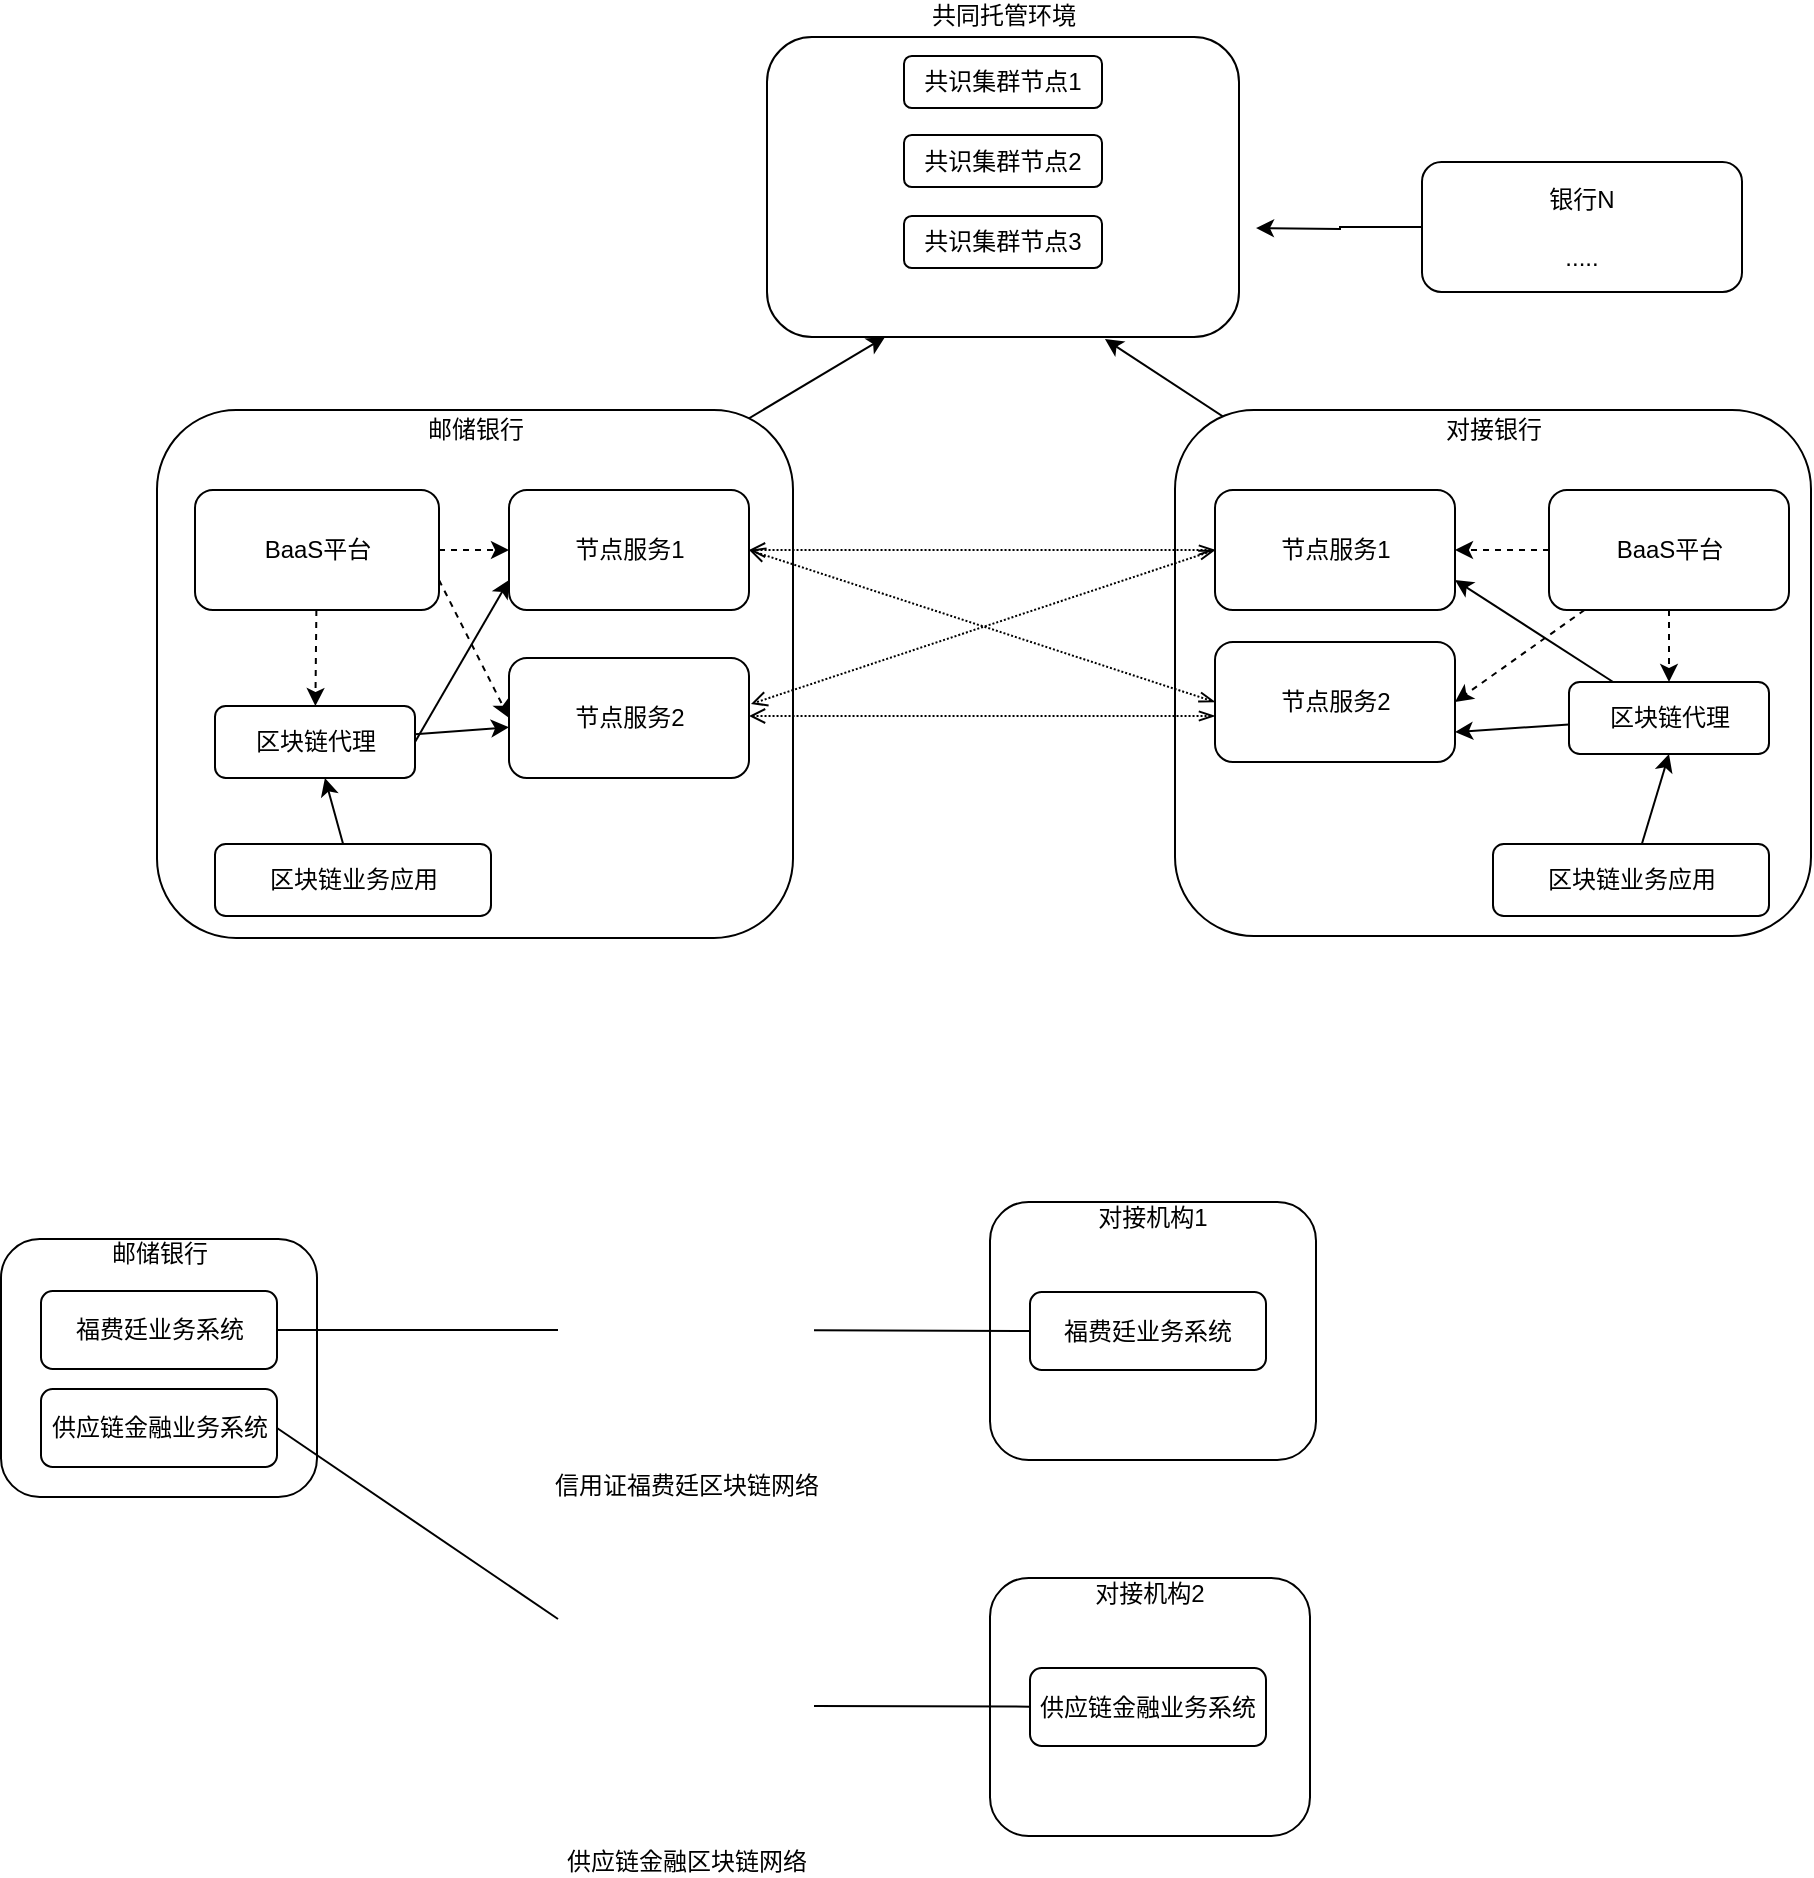<mxfile version="10.8.8" type="github"><diagram id="WaY8P4pLHxmxJ8O3WEV5" name="第 1 页"><mxGraphModel dx="4448" dy="927" grid="0" gridSize="10" guides="1" tooltips="1" connect="1" arrows="1" fold="1" page="1" pageScale="1" pageWidth="1527" pageHeight="1169" math="0" shadow="0"><root><mxCell id="0"/><mxCell id="1" parent="0"/><mxCell id="bRtmVrv8aAuanCU60TST-1" style="rounded=0;orthogonalLoop=1;jettySize=auto;html=1;entryX=0.25;entryY=1;entryDx=0;entryDy=0;exitX=0.5;exitY=0;exitDx=0;exitDy=0;" edge="1" parent="1" source="bRtmVrv8aAuanCU60TST-15" target="bRtmVrv8aAuanCU60TST-5"><mxGeometry relative="1" as="geometry"><mxPoint x="-2486.5" y="245.5" as="targetPoint"/></mxGeometry></mxCell><mxCell id="bRtmVrv8aAuanCU60TST-2" value="邮储银行&lt;br&gt;&lt;br&gt;&lt;br&gt;&lt;br&gt;&lt;br&gt;&lt;br&gt;&lt;br&gt;&lt;br&gt;&lt;br&gt;&lt;br&gt;&lt;br&gt;&lt;br&gt;&lt;br&gt;&lt;br&gt;&lt;br&gt;&lt;br&gt;&lt;br&gt;&lt;br&gt;" style="rounded=1;whiteSpace=wrap;html=1;" vertex="1" parent="1"><mxGeometry x="-2879.5" y="264" width="318" height="264" as="geometry"/></mxCell><mxCell id="bRtmVrv8aAuanCU60TST-3" style="rounded=0;orthogonalLoop=1;jettySize=auto;html=1;exitX=0.5;exitY=0;exitDx=0;exitDy=0;entryX=0.716;entryY=1.007;entryDx=0;entryDy=0;entryPerimeter=0;" edge="1" parent="1" source="bRtmVrv8aAuanCU60TST-18" target="bRtmVrv8aAuanCU60TST-5"><mxGeometry relative="1" as="geometry"><mxPoint x="-2442.5" y="246.5" as="targetPoint"/></mxGeometry></mxCell><mxCell id="bRtmVrv8aAuanCU60TST-4" value="对接银行&lt;br&gt;&lt;br&gt;&lt;br&gt;&lt;br&gt;&lt;br&gt;&lt;br&gt;&lt;br&gt;&lt;br&gt;&lt;br&gt;&lt;br&gt;&lt;br&gt;&lt;br&gt;&lt;br&gt;&lt;br&gt;&lt;br&gt;&lt;br&gt;&lt;br&gt;&lt;br&gt;" style="rounded=1;whiteSpace=wrap;html=1;" vertex="1" parent="1"><mxGeometry x="-2370.5" y="264" width="318" height="263" as="geometry"/></mxCell><mxCell id="bRtmVrv8aAuanCU60TST-5" value="共同托管环境&lt;br&gt;&lt;br&gt;&lt;br&gt;&lt;br&gt;&lt;br&gt;&lt;br&gt;&lt;br&gt;&lt;br&gt;&lt;br&gt;&lt;br&gt;&lt;br&gt;&lt;br&gt;&lt;br&gt;" style="rounded=1;whiteSpace=wrap;html=1;" vertex="1" parent="1"><mxGeometry x="-2574.5" y="77.5" width="236" height="150" as="geometry"/></mxCell><mxCell id="bRtmVrv8aAuanCU60TST-6" style="edgeStyle=orthogonalEdgeStyle;rounded=0;orthogonalLoop=1;jettySize=auto;html=1;" edge="1" parent="1" source="bRtmVrv8aAuanCU60TST-7"><mxGeometry relative="1" as="geometry"><mxPoint x="-2330" y="173" as="targetPoint"/></mxGeometry></mxCell><mxCell id="bRtmVrv8aAuanCU60TST-7" value="&lt;br&gt;&lt;br&gt;银行N&lt;br&gt;&lt;br&gt;.....&lt;br&gt;&lt;br&gt;&lt;br&gt;" style="rounded=1;whiteSpace=wrap;html=1;" vertex="1" parent="1"><mxGeometry x="-2247" y="140" width="160" height="65" as="geometry"/></mxCell><mxCell id="bRtmVrv8aAuanCU60TST-8" value="共识集群节点1" style="rounded=1;whiteSpace=wrap;html=1;" vertex="1" parent="1"><mxGeometry x="-2506" y="87" width="99" height="26" as="geometry"/></mxCell><mxCell id="bRtmVrv8aAuanCU60TST-9" value="共识集群节点2&lt;br&gt;" style="rounded=1;whiteSpace=wrap;html=1;" vertex="1" parent="1"><mxGeometry x="-2506" y="126.5" width="99" height="26" as="geometry"/></mxCell><mxCell id="bRtmVrv8aAuanCU60TST-10" value="共识集群节点3" style="rounded=1;whiteSpace=wrap;html=1;" vertex="1" parent="1"><mxGeometry x="-2506" y="167" width="99" height="26" as="geometry"/></mxCell><mxCell id="bRtmVrv8aAuanCU60TST-11" style="edgeStyle=none;rounded=0;orthogonalLoop=1;jettySize=auto;html=1;entryX=0;entryY=0.5;entryDx=0;entryDy=0;exitX=1;exitY=0.75;exitDx=0;exitDy=0;dashed=1;" edge="1" parent="1" source="bRtmVrv8aAuanCU60TST-14" target="bRtmVrv8aAuanCU60TST-16"><mxGeometry relative="1" as="geometry"/></mxCell><mxCell id="bRtmVrv8aAuanCU60TST-12" style="edgeStyle=none;rounded=0;orthogonalLoop=1;jettySize=auto;html=1;entryX=0;entryY=0.5;entryDx=0;entryDy=0;exitX=1;exitY=0.5;exitDx=0;exitDy=0;dashed=1;" edge="1" parent="1" source="bRtmVrv8aAuanCU60TST-14" target="bRtmVrv8aAuanCU60TST-15"><mxGeometry relative="1" as="geometry"/></mxCell><mxCell id="bRtmVrv8aAuanCU60TST-13" style="edgeStyle=none;rounded=0;orthogonalLoop=1;jettySize=auto;html=1;dashed=1;" edge="1" parent="1" source="bRtmVrv8aAuanCU60TST-14" target="bRtmVrv8aAuanCU60TST-26"><mxGeometry relative="1" as="geometry"/></mxCell><mxCell id="bRtmVrv8aAuanCU60TST-14" value="BaaS平台" style="rounded=1;whiteSpace=wrap;html=1;" vertex="1" parent="1"><mxGeometry x="-2860.5" y="304" width="122" height="60" as="geometry"/></mxCell><mxCell id="bRtmVrv8aAuanCU60TST-15" value="节点服务1" style="rounded=1;whiteSpace=wrap;html=1;" vertex="1" parent="1"><mxGeometry x="-2703.5" y="304" width="120" height="60" as="geometry"/></mxCell><mxCell id="bRtmVrv8aAuanCU60TST-16" value="节点服务2" style="rounded=1;whiteSpace=wrap;html=1;" vertex="1" parent="1"><mxGeometry x="-2703.5" y="388" width="120" height="60" as="geometry"/></mxCell><mxCell id="bRtmVrv8aAuanCU60TST-17" style="edgeStyle=none;rounded=1;orthogonalLoop=1;jettySize=auto;html=1;dashed=1;dashPattern=1 1;startArrow=openThin;startFill=0;endArrow=open;endFill=0;" edge="1" parent="1" source="bRtmVrv8aAuanCU60TST-18" target="bRtmVrv8aAuanCU60TST-15"><mxGeometry relative="1" as="geometry"/></mxCell><mxCell id="bRtmVrv8aAuanCU60TST-18" value="节点服务1" style="rounded=1;whiteSpace=wrap;html=1;" vertex="1" parent="1"><mxGeometry x="-2350.5" y="304" width="120" height="60" as="geometry"/></mxCell><mxCell id="bRtmVrv8aAuanCU60TST-19" value="节点服务2" style="rounded=1;whiteSpace=wrap;html=1;" vertex="1" parent="1"><mxGeometry x="-2350.5" y="380" width="120" height="60" as="geometry"/></mxCell><mxCell id="bRtmVrv8aAuanCU60TST-20" style="edgeStyle=none;rounded=0;orthogonalLoop=1;jettySize=auto;html=1;entryX=1;entryY=0.5;entryDx=0;entryDy=0;dashed=1;" edge="1" parent="1" source="bRtmVrv8aAuanCU60TST-23" target="bRtmVrv8aAuanCU60TST-18"><mxGeometry relative="1" as="geometry"/></mxCell><mxCell id="bRtmVrv8aAuanCU60TST-21" style="edgeStyle=none;rounded=0;orthogonalLoop=1;jettySize=auto;html=1;entryX=1;entryY=0.5;entryDx=0;entryDy=0;dashed=1;" edge="1" parent="1" source="bRtmVrv8aAuanCU60TST-23" target="bRtmVrv8aAuanCU60TST-19"><mxGeometry relative="1" as="geometry"/></mxCell><mxCell id="bRtmVrv8aAuanCU60TST-22" style="edgeStyle=none;rounded=0;orthogonalLoop=1;jettySize=auto;html=1;dashed=1;" edge="1" parent="1" source="bRtmVrv8aAuanCU60TST-23" target="bRtmVrv8aAuanCU60TST-29"><mxGeometry relative="1" as="geometry"/></mxCell><mxCell id="bRtmVrv8aAuanCU60TST-23" value="BaaS平台" style="rounded=1;whiteSpace=wrap;html=1;" vertex="1" parent="1"><mxGeometry x="-2183.5" y="304" width="120" height="60" as="geometry"/></mxCell><mxCell id="bRtmVrv8aAuanCU60TST-24" style="edgeStyle=none;rounded=0;orthogonalLoop=1;jettySize=auto;html=1;exitX=1;exitY=0.5;exitDx=0;exitDy=0;entryX=0;entryY=0.75;entryDx=0;entryDy=0;" edge="1" parent="1" source="bRtmVrv8aAuanCU60TST-26" target="bRtmVrv8aAuanCU60TST-15"><mxGeometry relative="1" as="geometry"/></mxCell><mxCell id="bRtmVrv8aAuanCU60TST-25" style="edgeStyle=none;rounded=0;orthogonalLoop=1;jettySize=auto;html=1;" edge="1" parent="1" source="bRtmVrv8aAuanCU60TST-26" target="bRtmVrv8aAuanCU60TST-16"><mxGeometry relative="1" as="geometry"/></mxCell><mxCell id="bRtmVrv8aAuanCU60TST-26" value="区块链代理" style="rounded=1;whiteSpace=wrap;html=1;" vertex="1" parent="1"><mxGeometry x="-2850.5" y="412" width="100" height="36" as="geometry"/></mxCell><mxCell id="bRtmVrv8aAuanCU60TST-27" style="edgeStyle=none;rounded=0;orthogonalLoop=1;jettySize=auto;html=1;entryX=1;entryY=0.75;entryDx=0;entryDy=0;" edge="1" parent="1" source="bRtmVrv8aAuanCU60TST-29" target="bRtmVrv8aAuanCU60TST-18"><mxGeometry relative="1" as="geometry"/></mxCell><mxCell id="bRtmVrv8aAuanCU60TST-28" style="edgeStyle=none;rounded=0;orthogonalLoop=1;jettySize=auto;html=1;entryX=1;entryY=0.75;entryDx=0;entryDy=0;" edge="1" parent="1" source="bRtmVrv8aAuanCU60TST-29" target="bRtmVrv8aAuanCU60TST-19"><mxGeometry relative="1" as="geometry"/></mxCell><mxCell id="bRtmVrv8aAuanCU60TST-29" value="区块链代理" style="rounded=1;whiteSpace=wrap;html=1;" vertex="1" parent="1"><mxGeometry x="-2173.5" y="400" width="100" height="36" as="geometry"/></mxCell><mxCell id="bRtmVrv8aAuanCU60TST-30" style="edgeStyle=none;rounded=0;orthogonalLoop=1;jettySize=auto;html=1;" edge="1" parent="1" source="bRtmVrv8aAuanCU60TST-31" target="bRtmVrv8aAuanCU60TST-26"><mxGeometry relative="1" as="geometry"/></mxCell><mxCell id="bRtmVrv8aAuanCU60TST-31" value="区块链业务应用" style="rounded=1;whiteSpace=wrap;html=1;" vertex="1" parent="1"><mxGeometry x="-2850.5" y="481" width="138" height="36" as="geometry"/></mxCell><mxCell id="bRtmVrv8aAuanCU60TST-32" style="edgeStyle=none;rounded=0;orthogonalLoop=1;jettySize=auto;html=1;entryX=0.5;entryY=1;entryDx=0;entryDy=0;" edge="1" parent="1" source="bRtmVrv8aAuanCU60TST-33" target="bRtmVrv8aAuanCU60TST-29"><mxGeometry relative="1" as="geometry"/></mxCell><mxCell id="bRtmVrv8aAuanCU60TST-33" value="区块链业务应用" style="rounded=1;whiteSpace=wrap;html=1;" vertex="1" parent="1"><mxGeometry x="-2211.5" y="481" width="138" height="36" as="geometry"/></mxCell><mxCell id="bRtmVrv8aAuanCU60TST-34" style="edgeStyle=none;rounded=1;orthogonalLoop=1;jettySize=auto;html=1;dashed=1;dashPattern=1 1;startArrow=openThin;startFill=0;endArrow=open;endFill=0;" edge="1" parent="1"><mxGeometry relative="1" as="geometry"><mxPoint x="-2350.5" y="417" as="sourcePoint"/><mxPoint x="-2583.5" y="417" as="targetPoint"/></mxGeometry></mxCell><mxCell id="bRtmVrv8aAuanCU60TST-35" style="edgeStyle=none;rounded=1;orthogonalLoop=1;jettySize=auto;html=1;dashed=1;dashPattern=1 1;startArrow=openThin;startFill=0;endArrow=open;endFill=0;exitX=0;exitY=0.5;exitDx=0;exitDy=0;" edge="1" parent="1" source="bRtmVrv8aAuanCU60TST-19"><mxGeometry relative="1" as="geometry"><mxPoint x="-2350.5" y="334" as="sourcePoint"/><mxPoint x="-2583.5" y="334" as="targetPoint"/></mxGeometry></mxCell><mxCell id="bRtmVrv8aAuanCU60TST-36" style="edgeStyle=none;rounded=1;orthogonalLoop=1;jettySize=auto;html=1;dashed=1;dashPattern=1 1;startArrow=openThin;startFill=0;endArrow=open;endFill=0;exitX=0;exitY=0.5;exitDx=0;exitDy=0;" edge="1" parent="1" source="bRtmVrv8aAuanCU60TST-18"><mxGeometry relative="1" as="geometry"><mxPoint x="-2320.5" y="364" as="sourcePoint"/><mxPoint x="-2582.5" y="411" as="targetPoint"/></mxGeometry></mxCell><mxCell id="bRtmVrv8aAuanCU60TST-37" value="信用证福费廷区块链网络" style="shape=image;html=1;verticalAlign=top;verticalLabelPosition=bottom;labelBackgroundColor=#ffffff;imageAspect=0;aspect=fixed;image=https://cdn0.iconfinder.com/data/icons/blockchain-classic/256/Storj-128.png" vertex="1" parent="1"><mxGeometry x="-2679" y="660" width="128" height="128" as="geometry"/></mxCell><mxCell id="bRtmVrv8aAuanCU60TST-38" value="邮储银行&lt;br&gt;&lt;br&gt;&lt;br&gt;&lt;br&gt;&lt;br&gt;&lt;br&gt;&lt;br&gt;&lt;br&gt;&lt;br&gt;" style="rounded=1;whiteSpace=wrap;html=1;" vertex="1" parent="1"><mxGeometry x="-2957.5" y="678.5" width="158" height="129" as="geometry"/></mxCell><mxCell id="bRtmVrv8aAuanCU60TST-39" value="对接机构1&lt;br&gt;&lt;br&gt;&lt;br&gt;&lt;br&gt;&lt;br&gt;&lt;br&gt;&lt;br&gt;&lt;br&gt;&lt;br&gt;" style="rounded=1;whiteSpace=wrap;html=1;" vertex="1" parent="1"><mxGeometry x="-2463" y="660" width="163" height="129" as="geometry"/></mxCell><mxCell id="bRtmVrv8aAuanCU60TST-40" value="对接机构2&lt;br&gt;&lt;br&gt;&lt;br&gt;&lt;br&gt;&lt;br&gt;&lt;br&gt;&lt;br&gt;&lt;br&gt;&lt;br&gt;" style="rounded=1;whiteSpace=wrap;html=1;" vertex="1" parent="1"><mxGeometry x="-2463" y="848" width="160" height="129" as="geometry"/></mxCell><mxCell id="bRtmVrv8aAuanCU60TST-41" value="供应链金融区块链网络" style="shape=image;html=1;verticalAlign=top;verticalLabelPosition=bottom;labelBackgroundColor=#ffffff;imageAspect=0;aspect=fixed;image=https://cdn0.iconfinder.com/data/icons/blockchain-classic/256/Storj-128.png" vertex="1" parent="1"><mxGeometry x="-2679" y="848" width="128" height="128" as="geometry"/></mxCell><mxCell id="bRtmVrv8aAuanCU60TST-44" value="福费廷业务系统" style="rounded=1;whiteSpace=wrap;html=1;" vertex="1" parent="1"><mxGeometry x="-2937.5" y="704.5" width="118" height="39" as="geometry"/></mxCell><mxCell id="bRtmVrv8aAuanCU60TST-45" value="福费廷业务系统" style="rounded=1;whiteSpace=wrap;html=1;" vertex="1" parent="1"><mxGeometry x="-2443" y="705" width="118" height="39" as="geometry"/></mxCell><mxCell id="bRtmVrv8aAuanCU60TST-43" style="rounded=0;orthogonalLoop=1;jettySize=auto;html=1;entryX=0;entryY=0.5;entryDx=0;entryDy=0;endArrow=none;endFill=0;" edge="1" parent="1" source="bRtmVrv8aAuanCU60TST-37" target="bRtmVrv8aAuanCU60TST-45"><mxGeometry relative="1" as="geometry"/></mxCell><mxCell id="bRtmVrv8aAuanCU60TST-42" style="rounded=0;orthogonalLoop=1;jettySize=auto;html=1;entryX=0;entryY=0.5;entryDx=0;entryDy=0;endArrow=none;endFill=0;exitX=1;exitY=0.5;exitDx=0;exitDy=0;" edge="1" parent="1" source="bRtmVrv8aAuanCU60TST-44" target="bRtmVrv8aAuanCU60TST-37"><mxGeometry relative="1" as="geometry"/></mxCell><mxCell id="bRtmVrv8aAuanCU60TST-46" value="供应链金融业务系统" style="rounded=1;whiteSpace=wrap;html=1;" vertex="1" parent="1"><mxGeometry x="-2937.5" y="753.5" width="118" height="39" as="geometry"/></mxCell><mxCell id="bRtmVrv8aAuanCU60TST-48" style="edgeStyle=none;rounded=0;orthogonalLoop=1;jettySize=auto;html=1;entryX=1;entryY=0.5;entryDx=0;entryDy=0;endArrow=none;endFill=0;" edge="1" parent="1" source="bRtmVrv8aAuanCU60TST-47" target="bRtmVrv8aAuanCU60TST-41"><mxGeometry relative="1" as="geometry"/></mxCell><mxCell id="bRtmVrv8aAuanCU60TST-47" value="供应链金融业务系统" style="rounded=1;whiteSpace=wrap;html=1;" vertex="1" parent="1"><mxGeometry x="-2443" y="893" width="118" height="39" as="geometry"/></mxCell><mxCell id="bRtmVrv8aAuanCU60TST-49" style="edgeStyle=none;rounded=0;orthogonalLoop=1;jettySize=auto;html=1;endArrow=none;endFill=0;entryX=1;entryY=0.5;entryDx=0;entryDy=0;" edge="1" parent="1" source="bRtmVrv8aAuanCU60TST-41" target="bRtmVrv8aAuanCU60TST-46"><mxGeometry relative="1" as="geometry"/></mxCell></root></mxGraphModel></diagram></mxfile>